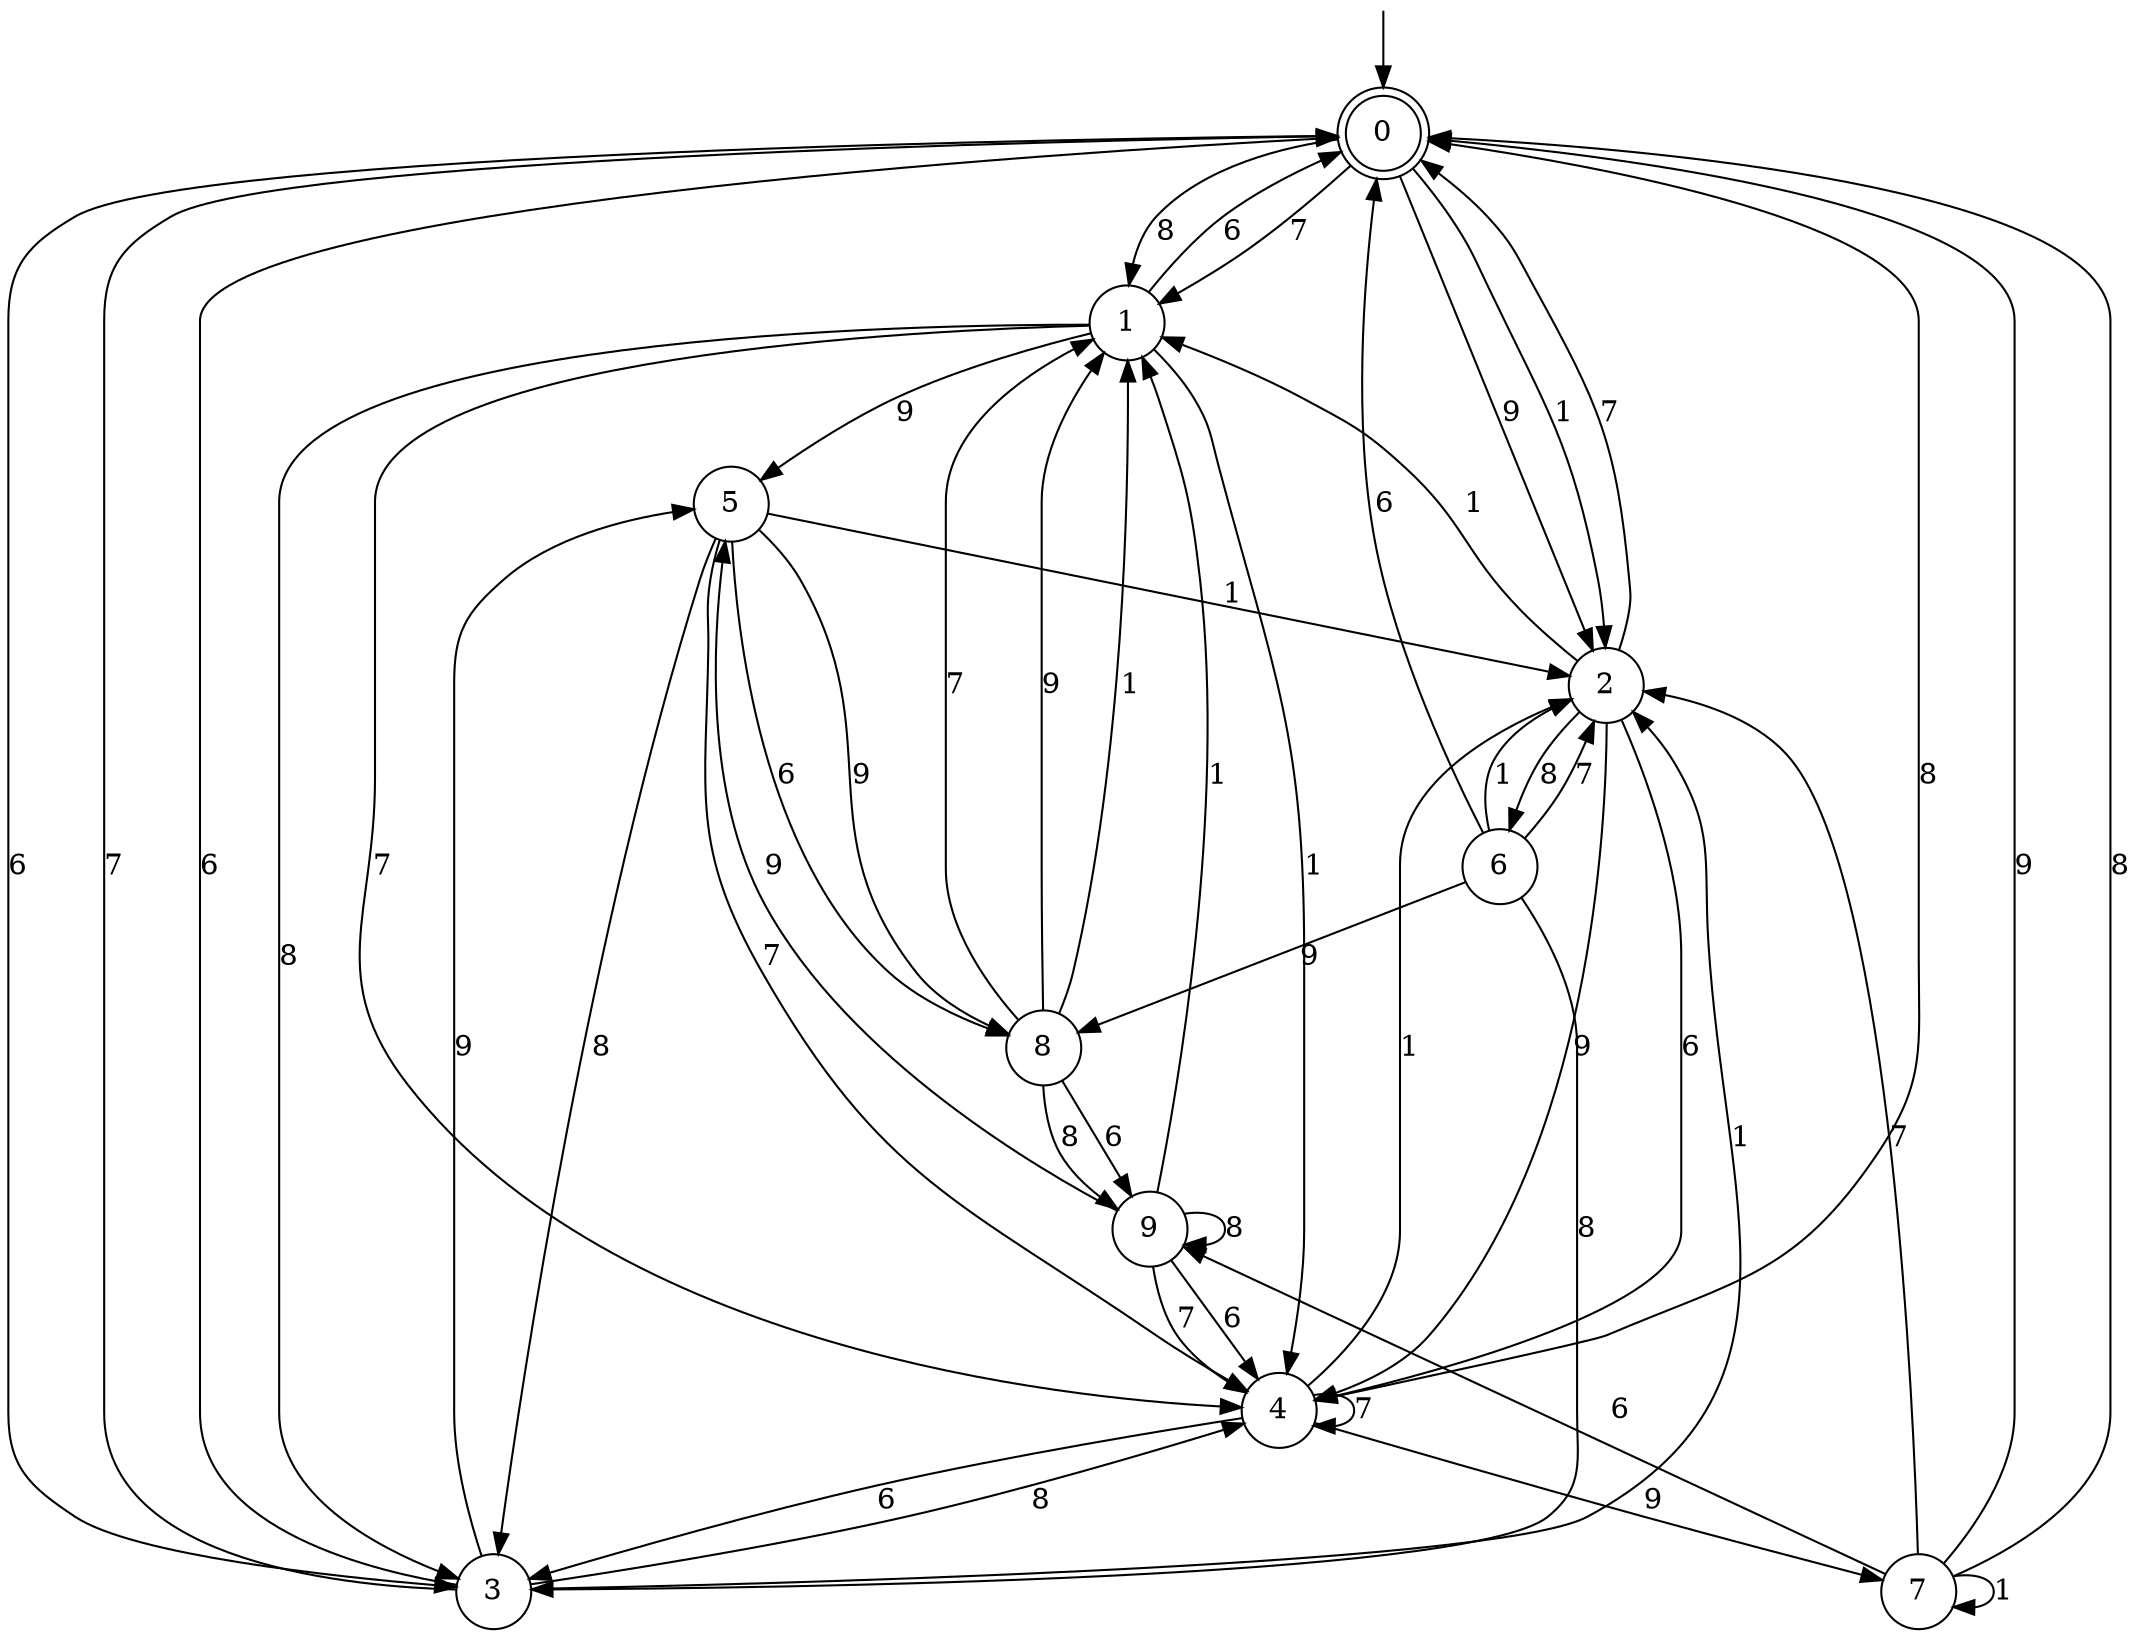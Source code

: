 digraph g {

	s0 [shape="doublecircle" label="0"];
	s1 [shape="circle" label="1"];
	s2 [shape="circle" label="2"];
	s3 [shape="circle" label="3"];
	s4 [shape="circle" label="4"];
	s5 [shape="circle" label="5"];
	s6 [shape="circle" label="6"];
	s7 [shape="circle" label="7"];
	s8 [shape="circle" label="8"];
	s9 [shape="circle" label="9"];
	s0 -> s1 [label="7"];
	s0 -> s2 [label="9"];
	s0 -> s2 [label="1"];
	s0 -> s1 [label="8"];
	s0 -> s3 [label="6"];
	s1 -> s4 [label="7"];
	s1 -> s5 [label="9"];
	s1 -> s4 [label="1"];
	s1 -> s3 [label="8"];
	s1 -> s0 [label="6"];
	s2 -> s0 [label="7"];
	s2 -> s4 [label="9"];
	s2 -> s1 [label="1"];
	s2 -> s6 [label="8"];
	s2 -> s4 [label="6"];
	s3 -> s0 [label="7"];
	s3 -> s5 [label="9"];
	s3 -> s2 [label="1"];
	s3 -> s4 [label="8"];
	s3 -> s0 [label="6"];
	s4 -> s4 [label="7"];
	s4 -> s7 [label="9"];
	s4 -> s2 [label="1"];
	s4 -> s0 [label="8"];
	s4 -> s3 [label="6"];
	s5 -> s4 [label="7"];
	s5 -> s8 [label="9"];
	s5 -> s2 [label="1"];
	s5 -> s3 [label="8"];
	s5 -> s8 [label="6"];
	s6 -> s2 [label="7"];
	s6 -> s8 [label="9"];
	s6 -> s2 [label="1"];
	s6 -> s3 [label="8"];
	s6 -> s0 [label="6"];
	s7 -> s2 [label="7"];
	s7 -> s0 [label="9"];
	s7 -> s7 [label="1"];
	s7 -> s0 [label="8"];
	s7 -> s9 [label="6"];
	s8 -> s1 [label="7"];
	s8 -> s1 [label="9"];
	s8 -> s1 [label="1"];
	s8 -> s9 [label="8"];
	s8 -> s9 [label="6"];
	s9 -> s4 [label="7"];
	s9 -> s5 [label="9"];
	s9 -> s1 [label="1"];
	s9 -> s9 [label="8"];
	s9 -> s4 [label="6"];

__start0 [label="" shape="none" width="0" height="0"];
__start0 -> s0;

}
